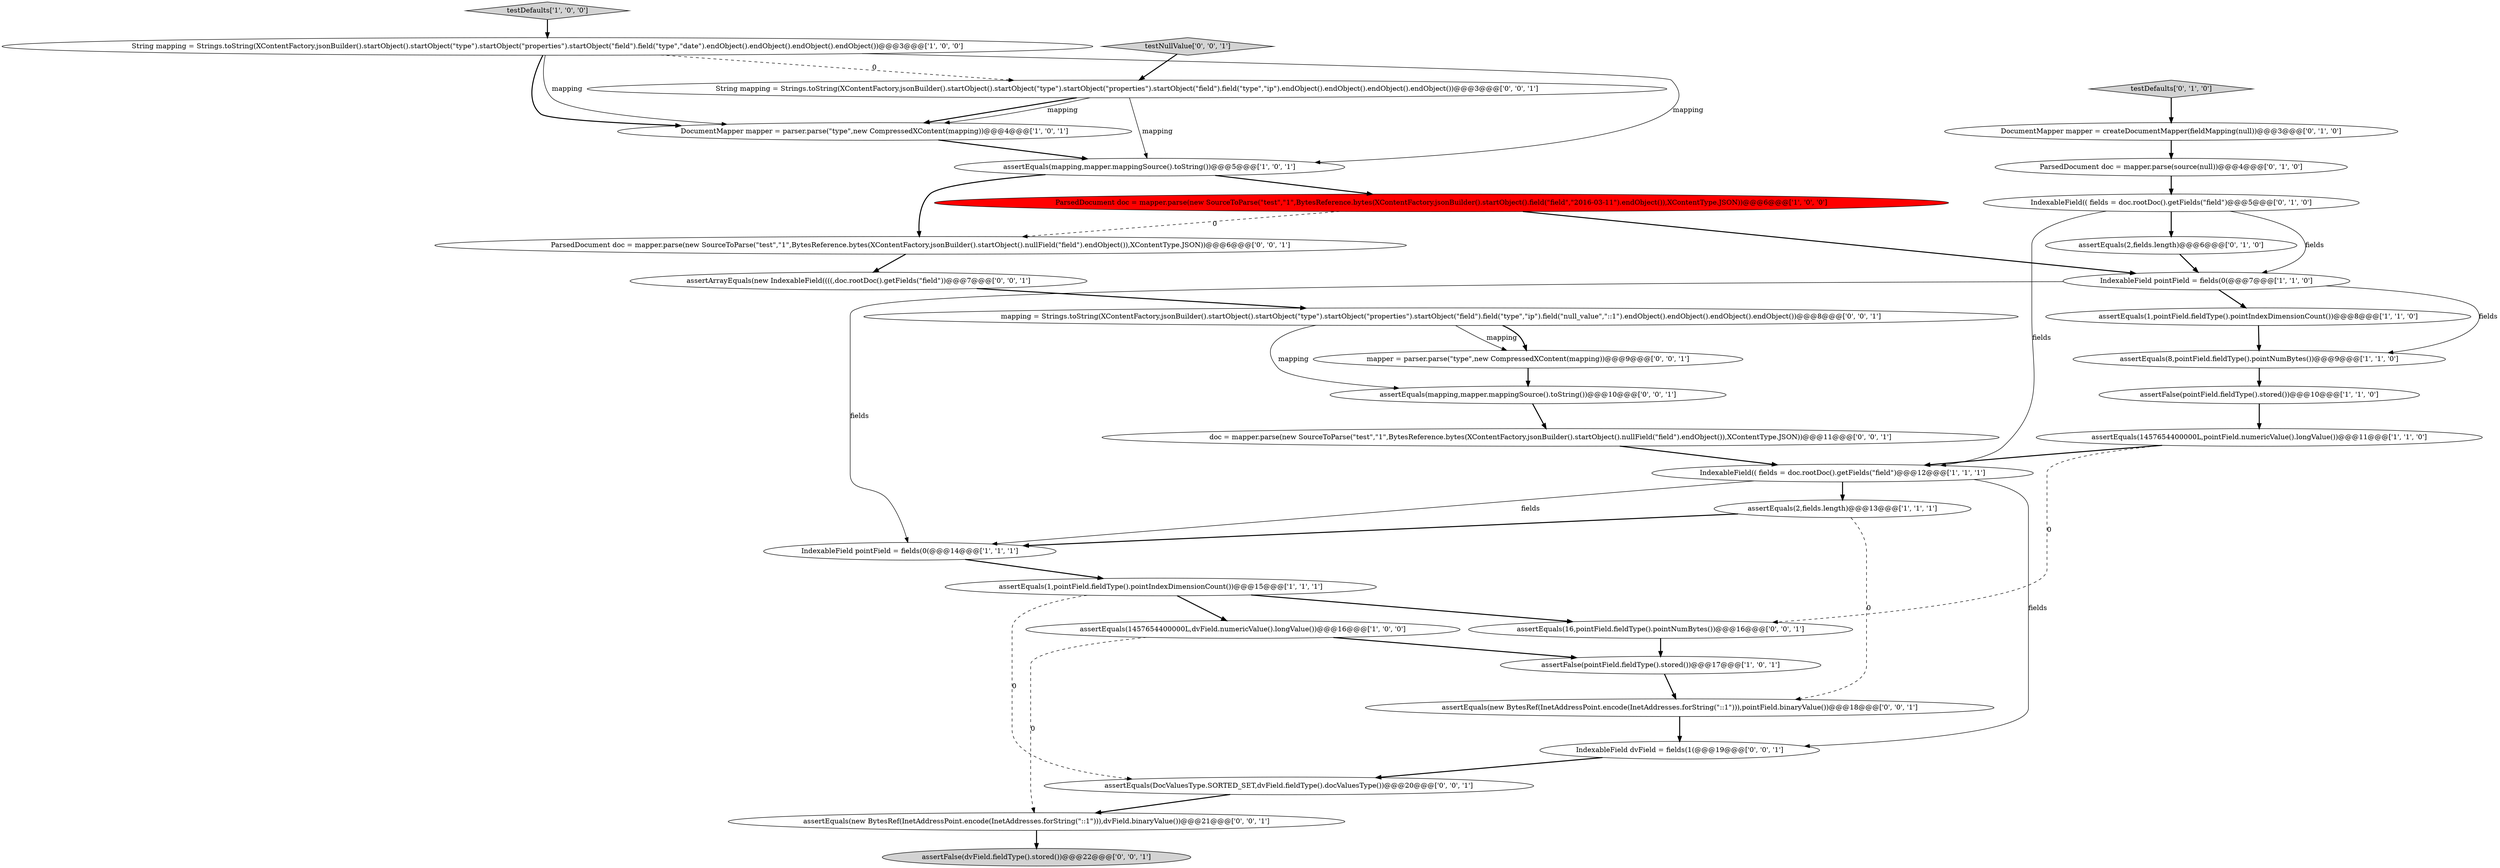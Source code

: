 digraph {
27 [style = filled, label = "mapping = Strings.toString(XContentFactory.jsonBuilder().startObject().startObject(\"type\").startObject(\"properties\").startObject(\"field\").field(\"type\",\"ip\").field(\"null_value\",\"::1\").endObject().endObject().endObject().endObject())@@@8@@@['0', '0', '1']", fillcolor = white, shape = ellipse image = "AAA0AAABBB3BBB"];
17 [style = filled, label = "ParsedDocument doc = mapper.parse(source(null))@@@4@@@['0', '1', '0']", fillcolor = white, shape = ellipse image = "AAA0AAABBB2BBB"];
15 [style = filled, label = "IndexableField pointField = fields(0(@@@7@@@['1', '1', '0']", fillcolor = white, shape = ellipse image = "AAA0AAABBB1BBB"];
29 [style = filled, label = "ParsedDocument doc = mapper.parse(new SourceToParse(\"test\",\"1\",BytesReference.bytes(XContentFactory.jsonBuilder().startObject().nullField(\"field\").endObject()),XContentType.JSON))@@@6@@@['0', '0', '1']", fillcolor = white, shape = ellipse image = "AAA0AAABBB3BBB"];
20 [style = filled, label = "IndexableField(( fields = doc.rootDoc().getFields(\"field\")@@@5@@@['0', '1', '0']", fillcolor = white, shape = ellipse image = "AAA0AAABBB2BBB"];
14 [style = filled, label = "IndexableField pointField = fields(0(@@@14@@@['1', '1', '1']", fillcolor = white, shape = ellipse image = "AAA0AAABBB1BBB"];
23 [style = filled, label = "assertEquals(DocValuesType.SORTED_SET,dvField.fieldType().docValuesType())@@@20@@@['0', '0', '1']", fillcolor = white, shape = ellipse image = "AAA0AAABBB3BBB"];
11 [style = filled, label = "assertEquals(8,pointField.fieldType().pointNumBytes())@@@9@@@['1', '1', '0']", fillcolor = white, shape = ellipse image = "AAA0AAABBB1BBB"];
33 [style = filled, label = "doc = mapper.parse(new SourceToParse(\"test\",\"1\",BytesReference.bytes(XContentFactory.jsonBuilder().startObject().nullField(\"field\").endObject()),XContentType.JSON))@@@11@@@['0', '0', '1']", fillcolor = white, shape = ellipse image = "AAA0AAABBB3BBB"];
7 [style = filled, label = "ParsedDocument doc = mapper.parse(new SourceToParse(\"test\",\"1\",BytesReference.bytes(XContentFactory.jsonBuilder().startObject().field(\"field\",\"2016-03-11\").endObject()),XContentType.JSON))@@@6@@@['1', '0', '0']", fillcolor = red, shape = ellipse image = "AAA1AAABBB1BBB"];
16 [style = filled, label = "DocumentMapper mapper = createDocumentMapper(fieldMapping(null))@@@3@@@['0', '1', '0']", fillcolor = white, shape = ellipse image = "AAA0AAABBB2BBB"];
9 [style = filled, label = "assertEquals(1,pointField.fieldType().pointIndexDimensionCount())@@@15@@@['1', '1', '1']", fillcolor = white, shape = ellipse image = "AAA0AAABBB1BBB"];
24 [style = filled, label = "assertEquals(new BytesRef(InetAddressPoint.encode(InetAddresses.forString(\"::1\"))),dvField.binaryValue())@@@21@@@['0', '0', '1']", fillcolor = white, shape = ellipse image = "AAA0AAABBB3BBB"];
25 [style = filled, label = "assertEquals(mapping,mapper.mappingSource().toString())@@@10@@@['0', '0', '1']", fillcolor = white, shape = ellipse image = "AAA0AAABBB3BBB"];
0 [style = filled, label = "assertFalse(pointField.fieldType().stored())@@@17@@@['1', '0', '1']", fillcolor = white, shape = ellipse image = "AAA0AAABBB1BBB"];
26 [style = filled, label = "assertFalse(dvField.fieldType().stored())@@@22@@@['0', '0', '1']", fillcolor = lightgray, shape = ellipse image = "AAA0AAABBB3BBB"];
1 [style = filled, label = "IndexableField(( fields = doc.rootDoc().getFields(\"field\")@@@12@@@['1', '1', '1']", fillcolor = white, shape = ellipse image = "AAA0AAABBB1BBB"];
22 [style = filled, label = "IndexableField dvField = fields(1(@@@19@@@['0', '0', '1']", fillcolor = white, shape = ellipse image = "AAA0AAABBB3BBB"];
4 [style = filled, label = "String mapping = Strings.toString(XContentFactory.jsonBuilder().startObject().startObject(\"type\").startObject(\"properties\").startObject(\"field\").field(\"type\",\"date\").endObject().endObject().endObject().endObject())@@@3@@@['1', '0', '0']", fillcolor = white, shape = ellipse image = "AAA0AAABBB1BBB"];
13 [style = filled, label = "assertFalse(pointField.fieldType().stored())@@@10@@@['1', '1', '0']", fillcolor = white, shape = ellipse image = "AAA0AAABBB1BBB"];
3 [style = filled, label = "assertEquals(2,fields.length)@@@13@@@['1', '1', '1']", fillcolor = white, shape = ellipse image = "AAA0AAABBB1BBB"];
30 [style = filled, label = "mapper = parser.parse(\"type\",new CompressedXContent(mapping))@@@9@@@['0', '0', '1']", fillcolor = white, shape = ellipse image = "AAA0AAABBB3BBB"];
10 [style = filled, label = "assertEquals(1457654400000L,dvField.numericValue().longValue())@@@16@@@['1', '0', '0']", fillcolor = white, shape = ellipse image = "AAA0AAABBB1BBB"];
34 [style = filled, label = "assertEquals(16,pointField.fieldType().pointNumBytes())@@@16@@@['0', '0', '1']", fillcolor = white, shape = ellipse image = "AAA0AAABBB3BBB"];
31 [style = filled, label = "String mapping = Strings.toString(XContentFactory.jsonBuilder().startObject().startObject(\"type\").startObject(\"properties\").startObject(\"field\").field(\"type\",\"ip\").endObject().endObject().endObject().endObject())@@@3@@@['0', '0', '1']", fillcolor = white, shape = ellipse image = "AAA0AAABBB3BBB"];
5 [style = filled, label = "assertEquals(1457654400000L,pointField.numericValue().longValue())@@@11@@@['1', '1', '0']", fillcolor = white, shape = ellipse image = "AAA0AAABBB1BBB"];
18 [style = filled, label = "testDefaults['0', '1', '0']", fillcolor = lightgray, shape = diamond image = "AAA0AAABBB2BBB"];
8 [style = filled, label = "assertEquals(1,pointField.fieldType().pointIndexDimensionCount())@@@8@@@['1', '1', '0']", fillcolor = white, shape = ellipse image = "AAA0AAABBB1BBB"];
28 [style = filled, label = "testNullValue['0', '0', '1']", fillcolor = lightgray, shape = diamond image = "AAA0AAABBB3BBB"];
32 [style = filled, label = "assertArrayEquals(new IndexableField((((,doc.rootDoc().getFields(\"field\"))@@@7@@@['0', '0', '1']", fillcolor = white, shape = ellipse image = "AAA0AAABBB3BBB"];
19 [style = filled, label = "assertEquals(2,fields.length)@@@6@@@['0', '1', '0']", fillcolor = white, shape = ellipse image = "AAA0AAABBB2BBB"];
6 [style = filled, label = "DocumentMapper mapper = parser.parse(\"type\",new CompressedXContent(mapping))@@@4@@@['1', '0', '1']", fillcolor = white, shape = ellipse image = "AAA0AAABBB1BBB"];
12 [style = filled, label = "testDefaults['1', '0', '0']", fillcolor = lightgray, shape = diamond image = "AAA0AAABBB1BBB"];
2 [style = filled, label = "assertEquals(mapping,mapper.mappingSource().toString())@@@5@@@['1', '0', '1']", fillcolor = white, shape = ellipse image = "AAA0AAABBB1BBB"];
21 [style = filled, label = "assertEquals(new BytesRef(InetAddressPoint.encode(InetAddresses.forString(\"::1\"))),pointField.binaryValue())@@@18@@@['0', '0', '1']", fillcolor = white, shape = ellipse image = "AAA0AAABBB3BBB"];
15->11 [style = solid, label="fields"];
1->22 [style = solid, label="fields"];
25->33 [style = bold, label=""];
3->21 [style = dashed, label="0"];
4->6 [style = bold, label=""];
27->30 [style = solid, label="mapping"];
27->30 [style = bold, label=""];
9->34 [style = bold, label=""];
3->14 [style = bold, label=""];
27->25 [style = solid, label="mapping"];
28->31 [style = bold, label=""];
1->3 [style = bold, label=""];
4->31 [style = dashed, label="0"];
30->25 [style = bold, label=""];
15->14 [style = solid, label="fields"];
32->27 [style = bold, label=""];
20->1 [style = solid, label="fields"];
33->1 [style = bold, label=""];
0->21 [style = bold, label=""];
16->17 [style = bold, label=""];
9->10 [style = bold, label=""];
22->23 [style = bold, label=""];
5->34 [style = dashed, label="0"];
34->0 [style = bold, label=""];
9->23 [style = dashed, label="0"];
6->2 [style = bold, label=""];
4->2 [style = solid, label="mapping"];
31->2 [style = solid, label="mapping"];
5->1 [style = bold, label=""];
24->26 [style = bold, label=""];
23->24 [style = bold, label=""];
31->6 [style = bold, label=""];
12->4 [style = bold, label=""];
21->22 [style = bold, label=""];
1->14 [style = solid, label="fields"];
29->32 [style = bold, label=""];
11->13 [style = bold, label=""];
10->0 [style = bold, label=""];
13->5 [style = bold, label=""];
7->15 [style = bold, label=""];
14->9 [style = bold, label=""];
20->15 [style = solid, label="fields"];
7->29 [style = dashed, label="0"];
2->7 [style = bold, label=""];
19->15 [style = bold, label=""];
31->6 [style = solid, label="mapping"];
4->6 [style = solid, label="mapping"];
20->19 [style = bold, label=""];
8->11 [style = bold, label=""];
2->29 [style = bold, label=""];
10->24 [style = dashed, label="0"];
15->8 [style = bold, label=""];
17->20 [style = bold, label=""];
18->16 [style = bold, label=""];
}
